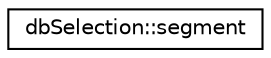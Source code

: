 digraph "Graphical Class Hierarchy"
{
 // INTERACTIVE_SVG=YES
 // LATEX_PDF_SIZE
  edge [fontname="Helvetica",fontsize="10",labelfontname="Helvetica",labelfontsize="10"];
  node [fontname="Helvetica",fontsize="10",shape=record];
  rankdir="LR";
  Node0 [label="dbSelection::segment",height=0.2,width=0.4,color="black", fillcolor="white", style="filled",URL="$classdbSelection_1_1segment.html",tooltip=" "];
}
